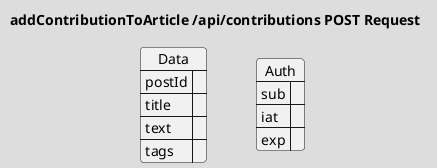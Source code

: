 @startuml addContributionToArticle-Request
!theme toy
title "addContributionToArticle /api/contributions POST Request"

json Data {
    "postId": "",
    "title": "",
    "text": "",
    "tags": []
}

json Auth {
    "sub": "",
    "iat": "",
    "exp": ""
}
@enduml
@startuml addContributionToArticle-Response
!theme toy
title "addContributionToArticle /api/contributions POST Response"

json Data {
    "contributionId": ""
}
@enduml
